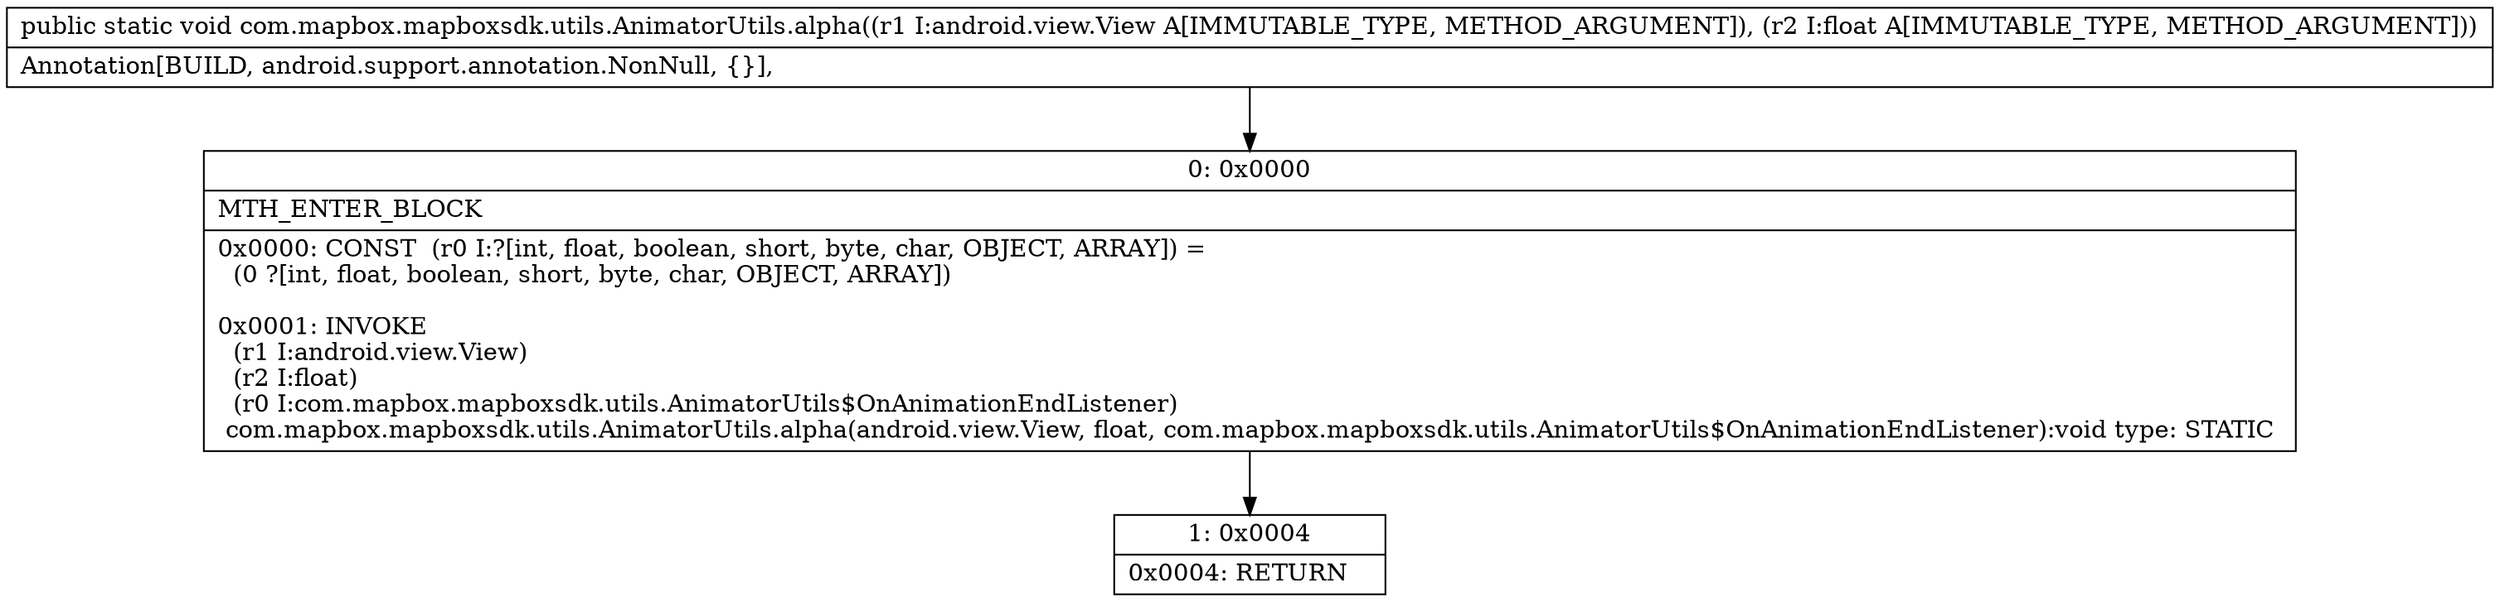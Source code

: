 digraph "CFG forcom.mapbox.mapboxsdk.utils.AnimatorUtils.alpha(Landroid\/view\/View;F)V" {
Node_0 [shape=record,label="{0\:\ 0x0000|MTH_ENTER_BLOCK\l|0x0000: CONST  (r0 I:?[int, float, boolean, short, byte, char, OBJECT, ARRAY]) = \l  (0 ?[int, float, boolean, short, byte, char, OBJECT, ARRAY])\l \l0x0001: INVOKE  \l  (r1 I:android.view.View)\l  (r2 I:float)\l  (r0 I:com.mapbox.mapboxsdk.utils.AnimatorUtils$OnAnimationEndListener)\l com.mapbox.mapboxsdk.utils.AnimatorUtils.alpha(android.view.View, float, com.mapbox.mapboxsdk.utils.AnimatorUtils$OnAnimationEndListener):void type: STATIC \l}"];
Node_1 [shape=record,label="{1\:\ 0x0004|0x0004: RETURN   \l}"];
MethodNode[shape=record,label="{public static void com.mapbox.mapboxsdk.utils.AnimatorUtils.alpha((r1 I:android.view.View A[IMMUTABLE_TYPE, METHOD_ARGUMENT]), (r2 I:float A[IMMUTABLE_TYPE, METHOD_ARGUMENT]))  | Annotation[BUILD, android.support.annotation.NonNull, \{\}], \l}"];
MethodNode -> Node_0;
Node_0 -> Node_1;
}


